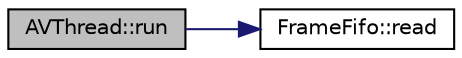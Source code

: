 digraph "AVThread::run"
{
  edge [fontname="Helvetica",fontsize="10",labelfontname="Helvetica",labelfontsize="10"];
  node [fontname="Helvetica",fontsize="10",shape=record];
  rankdir="LR";
  Node1 [label="AVThread::run",height=0.2,width=0.4,color="black", fillcolor="grey75", style="filled", fontcolor="black"];
  Node1 -> Node2 [color="midnightblue",fontsize="10",style="solid",fontname="Helvetica"];
  Node2 [label="FrameFifo::read",height=0.2,width=0.4,color="black", fillcolor="white", style="filled",URL="$classFrameFifo.html#aae984545cb5d40a1d0fe8b8e369d9c64",tooltip="Pop a frame from the end of the fifo and return the frame to the reservoir stack. ..."];
}
